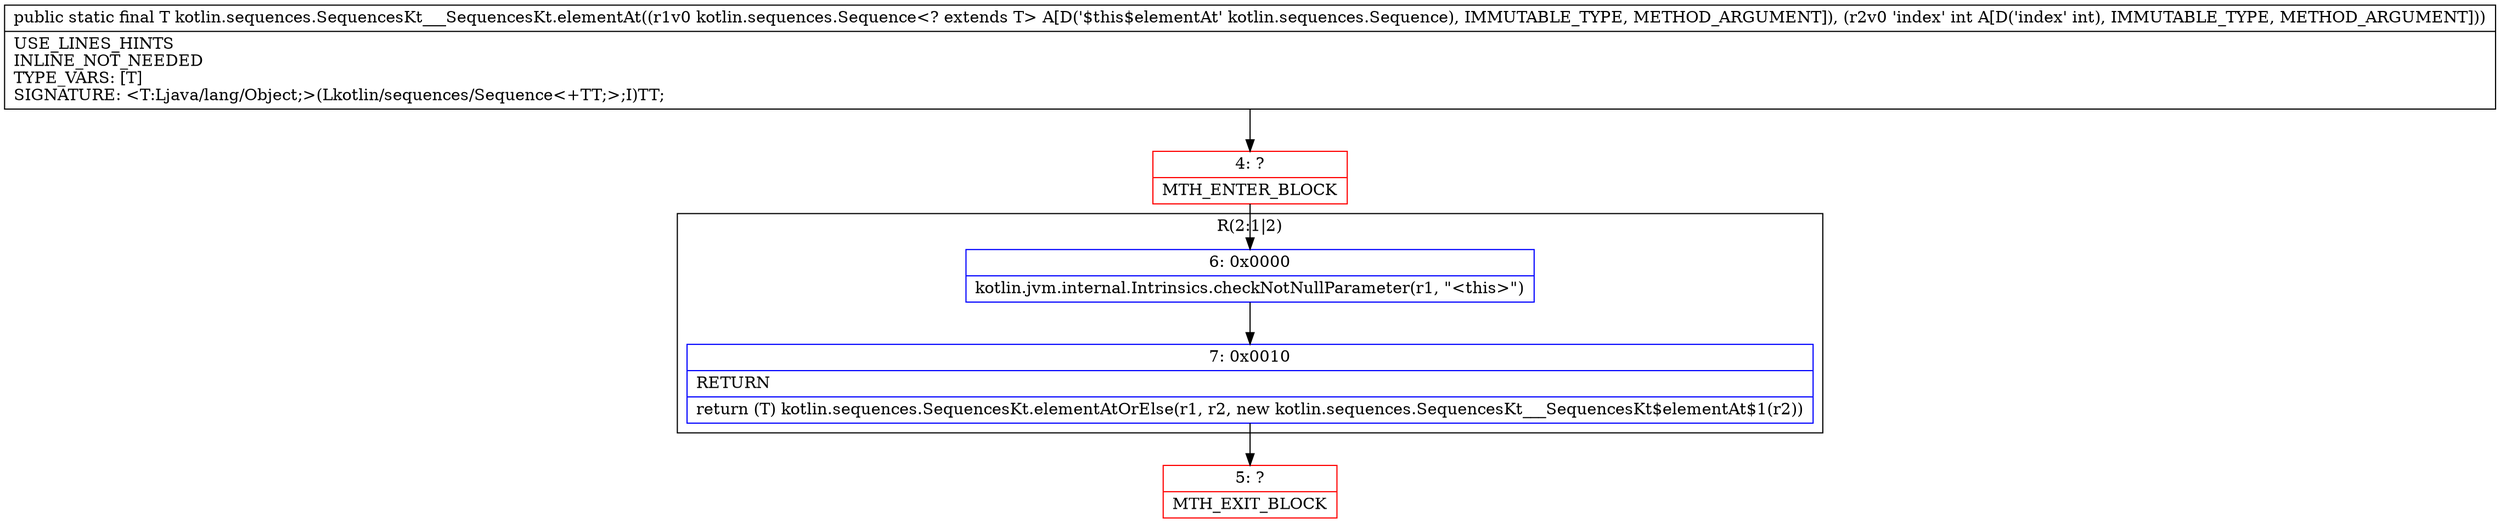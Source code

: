 digraph "CFG forkotlin.sequences.SequencesKt___SequencesKt.elementAt(Lkotlin\/sequences\/Sequence;I)Ljava\/lang\/Object;" {
subgraph cluster_Region_91024047 {
label = "R(2:1|2)";
node [shape=record,color=blue];
Node_6 [shape=record,label="{6\:\ 0x0000|kotlin.jvm.internal.Intrinsics.checkNotNullParameter(r1, \"\<this\>\")\l}"];
Node_7 [shape=record,label="{7\:\ 0x0010|RETURN\l|return (T) kotlin.sequences.SequencesKt.elementAtOrElse(r1, r2, new kotlin.sequences.SequencesKt___SequencesKt$elementAt$1(r2))\l}"];
}
Node_4 [shape=record,color=red,label="{4\:\ ?|MTH_ENTER_BLOCK\l}"];
Node_5 [shape=record,color=red,label="{5\:\ ?|MTH_EXIT_BLOCK\l}"];
MethodNode[shape=record,label="{public static final T kotlin.sequences.SequencesKt___SequencesKt.elementAt((r1v0 kotlin.sequences.Sequence\<? extends T\> A[D('$this$elementAt' kotlin.sequences.Sequence), IMMUTABLE_TYPE, METHOD_ARGUMENT]), (r2v0 'index' int A[D('index' int), IMMUTABLE_TYPE, METHOD_ARGUMENT]))  | USE_LINES_HINTS\lINLINE_NOT_NEEDED\lTYPE_VARS: [T]\lSIGNATURE: \<T:Ljava\/lang\/Object;\>(Lkotlin\/sequences\/Sequence\<+TT;\>;I)TT;\l}"];
MethodNode -> Node_4;Node_6 -> Node_7;
Node_7 -> Node_5;
Node_4 -> Node_6;
}

